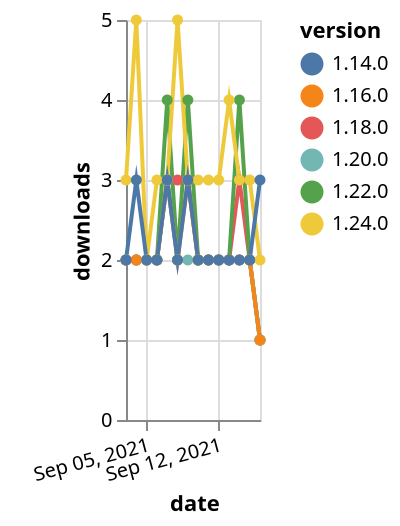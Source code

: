 {"$schema": "https://vega.github.io/schema/vega-lite/v5.json", "description": "A simple bar chart with embedded data.", "data": {"values": [{"date": "2021-09-03", "total": 1623, "delta": 2, "version": "1.18.0"}, {"date": "2021-09-04", "total": 1625, "delta": 2, "version": "1.18.0"}, {"date": "2021-09-05", "total": 1627, "delta": 2, "version": "1.18.0"}, {"date": "2021-09-06", "total": 1629, "delta": 2, "version": "1.18.0"}, {"date": "2021-09-07", "total": 1632, "delta": 3, "version": "1.18.0"}, {"date": "2021-09-08", "total": 1635, "delta": 3, "version": "1.18.0"}, {"date": "2021-09-09", "total": 1638, "delta": 3, "version": "1.18.0"}, {"date": "2021-09-10", "total": 1640, "delta": 2, "version": "1.18.0"}, {"date": "2021-09-11", "total": 1642, "delta": 2, "version": "1.18.0"}, {"date": "2021-09-12", "total": 1644, "delta": 2, "version": "1.18.0"}, {"date": "2021-09-13", "total": 1646, "delta": 2, "version": "1.18.0"}, {"date": "2021-09-14", "total": 1649, "delta": 3, "version": "1.18.0"}, {"date": "2021-09-15", "total": 1651, "delta": 2, "version": "1.18.0"}, {"date": "2021-09-16", "total": 1652, "delta": 1, "version": "1.18.0"}, {"date": "2021-09-03", "total": 824, "delta": 2, "version": "1.22.0"}, {"date": "2021-09-04", "total": 826, "delta": 2, "version": "1.22.0"}, {"date": "2021-09-05", "total": 828, "delta": 2, "version": "1.22.0"}, {"date": "2021-09-06", "total": 830, "delta": 2, "version": "1.22.0"}, {"date": "2021-09-07", "total": 834, "delta": 4, "version": "1.22.0"}, {"date": "2021-09-08", "total": 836, "delta": 2, "version": "1.22.0"}, {"date": "2021-09-09", "total": 840, "delta": 4, "version": "1.22.0"}, {"date": "2021-09-10", "total": 842, "delta": 2, "version": "1.22.0"}, {"date": "2021-09-11", "total": 844, "delta": 2, "version": "1.22.0"}, {"date": "2021-09-12", "total": 846, "delta": 2, "version": "1.22.0"}, {"date": "2021-09-13", "total": 848, "delta": 2, "version": "1.22.0"}, {"date": "2021-09-14", "total": 852, "delta": 4, "version": "1.22.0"}, {"date": "2021-09-15", "total": 854, "delta": 2, "version": "1.22.0"}, {"date": "2021-09-16", "total": 855, "delta": 1, "version": "1.22.0"}, {"date": "2021-09-03", "total": 1010, "delta": 2, "version": "1.20.0"}, {"date": "2021-09-04", "total": 1012, "delta": 2, "version": "1.20.0"}, {"date": "2021-09-05", "total": 1014, "delta": 2, "version": "1.20.0"}, {"date": "2021-09-06", "total": 1016, "delta": 2, "version": "1.20.0"}, {"date": "2021-09-07", "total": 1019, "delta": 3, "version": "1.20.0"}, {"date": "2021-09-08", "total": 1021, "delta": 2, "version": "1.20.0"}, {"date": "2021-09-09", "total": 1023, "delta": 2, "version": "1.20.0"}, {"date": "2021-09-10", "total": 1025, "delta": 2, "version": "1.20.0"}, {"date": "2021-09-11", "total": 1027, "delta": 2, "version": "1.20.0"}, {"date": "2021-09-12", "total": 1029, "delta": 2, "version": "1.20.0"}, {"date": "2021-09-13", "total": 1031, "delta": 2, "version": "1.20.0"}, {"date": "2021-09-14", "total": 1033, "delta": 2, "version": "1.20.0"}, {"date": "2021-09-15", "total": 1035, "delta": 2, "version": "1.20.0"}, {"date": "2021-09-16", "total": 1036, "delta": 1, "version": "1.20.0"}, {"date": "2021-09-03", "total": 1720, "delta": 2, "version": "1.16.0"}, {"date": "2021-09-04", "total": 1722, "delta": 2, "version": "1.16.0"}, {"date": "2021-09-05", "total": 1724, "delta": 2, "version": "1.16.0"}, {"date": "2021-09-06", "total": 1726, "delta": 2, "version": "1.16.0"}, {"date": "2021-09-07", "total": 1729, "delta": 3, "version": "1.16.0"}, {"date": "2021-09-08", "total": 1731, "delta": 2, "version": "1.16.0"}, {"date": "2021-09-09", "total": 1734, "delta": 3, "version": "1.16.0"}, {"date": "2021-09-10", "total": 1736, "delta": 2, "version": "1.16.0"}, {"date": "2021-09-11", "total": 1738, "delta": 2, "version": "1.16.0"}, {"date": "2021-09-12", "total": 1740, "delta": 2, "version": "1.16.0"}, {"date": "2021-09-13", "total": 1742, "delta": 2, "version": "1.16.0"}, {"date": "2021-09-14", "total": 1744, "delta": 2, "version": "1.16.0"}, {"date": "2021-09-15", "total": 1746, "delta": 2, "version": "1.16.0"}, {"date": "2021-09-16", "total": 1747, "delta": 1, "version": "1.16.0"}, {"date": "2021-09-03", "total": 295, "delta": 3, "version": "1.24.0"}, {"date": "2021-09-04", "total": 300, "delta": 5, "version": "1.24.0"}, {"date": "2021-09-05", "total": 302, "delta": 2, "version": "1.24.0"}, {"date": "2021-09-06", "total": 305, "delta": 3, "version": "1.24.0"}, {"date": "2021-09-07", "total": 308, "delta": 3, "version": "1.24.0"}, {"date": "2021-09-08", "total": 313, "delta": 5, "version": "1.24.0"}, {"date": "2021-09-09", "total": 316, "delta": 3, "version": "1.24.0"}, {"date": "2021-09-10", "total": 319, "delta": 3, "version": "1.24.0"}, {"date": "2021-09-11", "total": 322, "delta": 3, "version": "1.24.0"}, {"date": "2021-09-12", "total": 325, "delta": 3, "version": "1.24.0"}, {"date": "2021-09-13", "total": 329, "delta": 4, "version": "1.24.0"}, {"date": "2021-09-14", "total": 332, "delta": 3, "version": "1.24.0"}, {"date": "2021-09-15", "total": 335, "delta": 3, "version": "1.24.0"}, {"date": "2021-09-16", "total": 337, "delta": 2, "version": "1.24.0"}, {"date": "2021-09-03", "total": 2234, "delta": 2, "version": "1.14.0"}, {"date": "2021-09-04", "total": 2237, "delta": 3, "version": "1.14.0"}, {"date": "2021-09-05", "total": 2239, "delta": 2, "version": "1.14.0"}, {"date": "2021-09-06", "total": 2241, "delta": 2, "version": "1.14.0"}, {"date": "2021-09-07", "total": 2244, "delta": 3, "version": "1.14.0"}, {"date": "2021-09-08", "total": 2246, "delta": 2, "version": "1.14.0"}, {"date": "2021-09-09", "total": 2249, "delta": 3, "version": "1.14.0"}, {"date": "2021-09-10", "total": 2251, "delta": 2, "version": "1.14.0"}, {"date": "2021-09-11", "total": 2253, "delta": 2, "version": "1.14.0"}, {"date": "2021-09-12", "total": 2255, "delta": 2, "version": "1.14.0"}, {"date": "2021-09-13", "total": 2257, "delta": 2, "version": "1.14.0"}, {"date": "2021-09-14", "total": 2259, "delta": 2, "version": "1.14.0"}, {"date": "2021-09-15", "total": 2261, "delta": 2, "version": "1.14.0"}, {"date": "2021-09-16", "total": 2264, "delta": 3, "version": "1.14.0"}]}, "width": "container", "mark": {"type": "line", "point": {"filled": true}}, "encoding": {"x": {"field": "date", "type": "temporal", "timeUnit": "yearmonthdate", "title": "date", "axis": {"labelAngle": -15}}, "y": {"field": "delta", "type": "quantitative", "title": "downloads"}, "color": {"field": "version", "type": "nominal"}, "tooltip": {"field": "delta"}}}